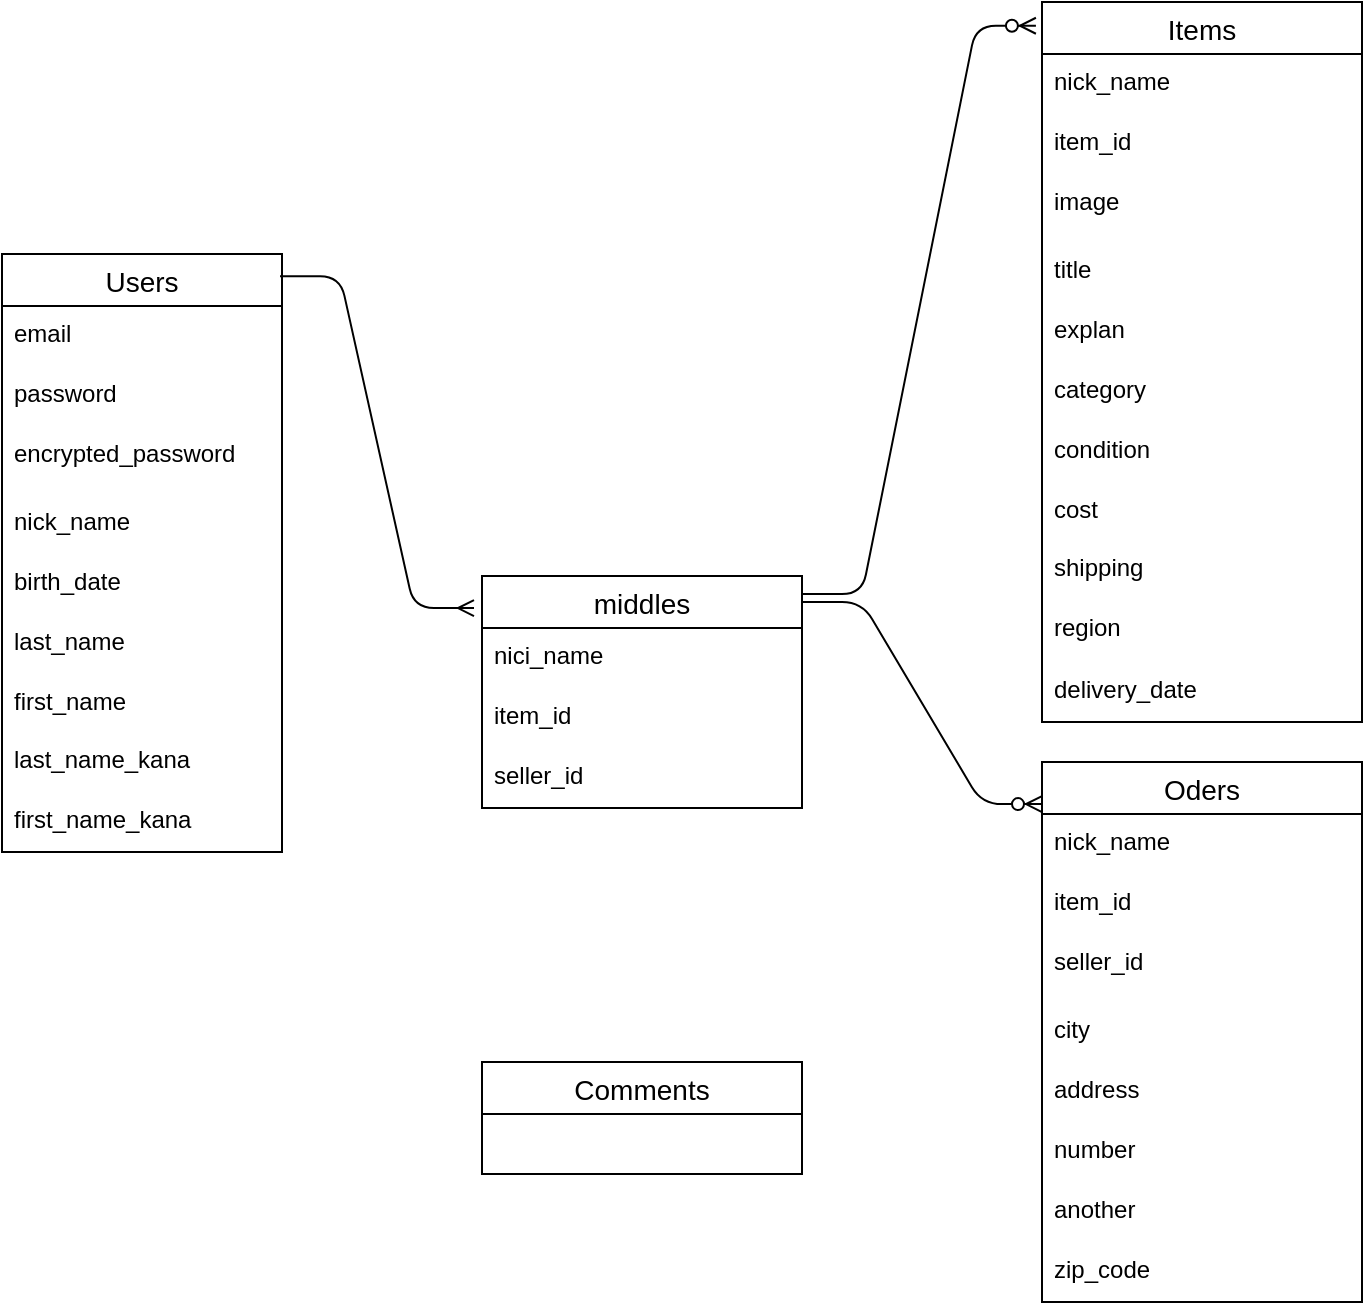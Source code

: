 <mxfile>
    <diagram id="bWmEAT--kUwysrh6WXvS" name="ページ1">
        <mxGraphModel dx="1112" dy="765" grid="1" gridSize="10" guides="1" tooltips="1" connect="1" arrows="1" fold="1" page="1" pageScale="1" pageWidth="827" pageHeight="1169" math="0" shadow="0">
            <root>
                <mxCell id="0"/>
                <mxCell id="1" parent="0"/>
                <mxCell id="19" value="Users" style="swimlane;fontStyle=0;childLayout=stackLayout;horizontal=1;startSize=26;horizontalStack=0;resizeParent=1;resizeParentMax=0;resizeLast=0;collapsible=1;marginBottom=0;align=center;fontSize=14;" vertex="1" parent="1">
                    <mxGeometry x="30" y="196" width="140" height="299" as="geometry"/>
                </mxCell>
                <mxCell id="20" value="email" style="text;strokeColor=none;fillColor=none;spacingLeft=4;spacingRight=4;overflow=hidden;rotatable=0;points=[[0,0.5],[1,0.5]];portConstraint=eastwest;fontSize=12;" vertex="1" parent="19">
                    <mxGeometry y="26" width="140" height="30" as="geometry"/>
                </mxCell>
                <mxCell id="23" value="password" style="text;strokeColor=none;fillColor=none;spacingLeft=4;spacingRight=4;overflow=hidden;rotatable=0;points=[[0,0.5],[1,0.5]];portConstraint=eastwest;fontSize=12;" vertex="1" parent="19">
                    <mxGeometry y="56" width="140" height="30" as="geometry"/>
                </mxCell>
                <mxCell id="22" value="encrypted_password" style="text;strokeColor=none;fillColor=none;spacingLeft=4;spacingRight=4;overflow=hidden;rotatable=0;points=[[0,0.5],[1,0.5]];portConstraint=eastwest;fontSize=12;" vertex="1" parent="19">
                    <mxGeometry y="86" width="140" height="34" as="geometry"/>
                </mxCell>
                <mxCell id="37" value="nick_name" style="text;strokeColor=none;fillColor=none;spacingLeft=4;spacingRight=4;overflow=hidden;rotatable=0;points=[[0,0.5],[1,0.5]];portConstraint=eastwest;fontSize=12;" vertex="1" parent="19">
                    <mxGeometry y="120" width="140" height="30" as="geometry"/>
                </mxCell>
                <mxCell id="35" value="birth_date" style="text;strokeColor=none;fillColor=none;spacingLeft=4;spacingRight=4;overflow=hidden;rotatable=0;points=[[0,0.5],[1,0.5]];portConstraint=eastwest;fontSize=12;" vertex="1" parent="19">
                    <mxGeometry y="150" width="140" height="30" as="geometry"/>
                </mxCell>
                <mxCell id="34" value="last_name" style="text;strokeColor=none;fillColor=none;spacingLeft=4;spacingRight=4;overflow=hidden;rotatable=0;points=[[0,0.5],[1,0.5]];portConstraint=eastwest;fontSize=12;" vertex="1" parent="19">
                    <mxGeometry y="180" width="140" height="30" as="geometry"/>
                </mxCell>
                <mxCell id="31" value="first_name" style="text;strokeColor=none;fillColor=none;spacingLeft=4;spacingRight=4;overflow=hidden;rotatable=0;points=[[0,0.5],[1,0.5]];portConstraint=eastwest;fontSize=12;" vertex="1" parent="19">
                    <mxGeometry y="210" width="140" height="29" as="geometry"/>
                </mxCell>
                <mxCell id="33" value="last_name_kana" style="text;strokeColor=none;fillColor=none;spacingLeft=4;spacingRight=4;overflow=hidden;rotatable=0;points=[[0,0.5],[1,0.5]];portConstraint=eastwest;fontSize=12;" vertex="1" parent="19">
                    <mxGeometry y="239" width="140" height="30" as="geometry"/>
                </mxCell>
                <mxCell id="64" value="first_name_kana" style="text;strokeColor=none;fillColor=none;spacingLeft=4;spacingRight=4;overflow=hidden;rotatable=0;points=[[0,0.5],[1,0.5]];portConstraint=eastwest;fontSize=12;" vertex="1" parent="19">
                    <mxGeometry y="269" width="140" height="30" as="geometry"/>
                </mxCell>
                <mxCell id="38" value="middles" style="swimlane;fontStyle=0;childLayout=stackLayout;horizontal=1;startSize=26;horizontalStack=0;resizeParent=1;resizeParentMax=0;resizeLast=0;collapsible=1;marginBottom=0;align=center;fontSize=14;" vertex="1" parent="1">
                    <mxGeometry x="270" y="357" width="160" height="116" as="geometry"/>
                </mxCell>
                <mxCell id="39" value="nici_name" style="text;strokeColor=none;fillColor=none;spacingLeft=4;spacingRight=4;overflow=hidden;rotatable=0;points=[[0,0.5],[1,0.5]];portConstraint=eastwest;fontSize=12;" vertex="1" parent="38">
                    <mxGeometry y="26" width="160" height="30" as="geometry"/>
                </mxCell>
                <mxCell id="40" value="item_id" style="text;strokeColor=none;fillColor=none;spacingLeft=4;spacingRight=4;overflow=hidden;rotatable=0;points=[[0,0.5],[1,0.5]];portConstraint=eastwest;fontSize=12;" vertex="1" parent="38">
                    <mxGeometry y="56" width="160" height="30" as="geometry"/>
                </mxCell>
                <mxCell id="41" value="seller_id" style="text;strokeColor=none;fillColor=none;spacingLeft=4;spacingRight=4;overflow=hidden;rotatable=0;points=[[0,0.5],[1,0.5]];portConstraint=eastwest;fontSize=12;" vertex="1" parent="38">
                    <mxGeometry y="86" width="160" height="30" as="geometry"/>
                </mxCell>
                <mxCell id="42" value="" style="edgeStyle=entityRelationEdgeStyle;fontSize=12;html=1;endArrow=ERmany;exitX=0.993;exitY=0.037;exitDx=0;exitDy=0;entryX=-0.025;entryY=0.138;entryDx=0;entryDy=0;entryPerimeter=0;exitPerimeter=0;" edge="1" parent="1" source="19" target="38">
                    <mxGeometry width="100" height="100" relative="1" as="geometry">
                        <mxPoint x="370" y="490" as="sourcePoint"/>
                        <mxPoint x="470" y="390" as="targetPoint"/>
                    </mxGeometry>
                </mxCell>
                <mxCell id="43" value="Items" style="swimlane;fontStyle=0;childLayout=stackLayout;horizontal=1;startSize=26;horizontalStack=0;resizeParent=1;resizeParentMax=0;resizeLast=0;collapsible=1;marginBottom=0;align=center;fontSize=14;" vertex="1" parent="1">
                    <mxGeometry x="550" y="70" width="160" height="360" as="geometry"/>
                </mxCell>
                <mxCell id="44" value="nick_name" style="text;strokeColor=none;fillColor=none;spacingLeft=4;spacingRight=4;overflow=hidden;rotatable=0;points=[[0,0.5],[1,0.5]];portConstraint=eastwest;fontSize=12;" vertex="1" parent="43">
                    <mxGeometry y="26" width="160" height="30" as="geometry"/>
                </mxCell>
                <mxCell id="45" value="item_id" style="text;strokeColor=none;fillColor=none;spacingLeft=4;spacingRight=4;overflow=hidden;rotatable=0;points=[[0,0.5],[1,0.5]];portConstraint=eastwest;fontSize=12;" vertex="1" parent="43">
                    <mxGeometry y="56" width="160" height="30" as="geometry"/>
                </mxCell>
                <mxCell id="46" value="image" style="text;strokeColor=none;fillColor=none;spacingLeft=4;spacingRight=4;overflow=hidden;rotatable=0;points=[[0,0.5],[1,0.5]];portConstraint=eastwest;fontSize=12;" vertex="1" parent="43">
                    <mxGeometry y="86" width="160" height="34" as="geometry"/>
                </mxCell>
                <mxCell id="47" value="title&#10;" style="text;strokeColor=none;fillColor=none;spacingLeft=4;spacingRight=4;overflow=hidden;rotatable=0;points=[[0,0.5],[1,0.5]];portConstraint=eastwest;fontSize=12;" vertex="1" parent="43">
                    <mxGeometry y="120" width="160" height="30" as="geometry"/>
                </mxCell>
                <mxCell id="50" value="explan" style="text;strokeColor=none;fillColor=none;spacingLeft=4;spacingRight=4;overflow=hidden;rotatable=0;points=[[0,0.5],[1,0.5]];portConstraint=eastwest;fontSize=12;" vertex="1" parent="43">
                    <mxGeometry y="150" width="160" height="30" as="geometry"/>
                </mxCell>
                <mxCell id="49" value="category" style="text;strokeColor=none;fillColor=none;spacingLeft=4;spacingRight=4;overflow=hidden;rotatable=0;points=[[0,0.5],[1,0.5]];portConstraint=eastwest;fontSize=12;" vertex="1" parent="43">
                    <mxGeometry y="180" width="160" height="30" as="geometry"/>
                </mxCell>
                <mxCell id="48" value="condition" style="text;strokeColor=none;fillColor=none;spacingLeft=4;spacingRight=4;overflow=hidden;rotatable=0;points=[[0,0.5],[1,0.5]];portConstraint=eastwest;fontSize=12;" vertex="1" parent="43">
                    <mxGeometry y="210" width="160" height="30" as="geometry"/>
                </mxCell>
                <mxCell id="58" value="cost" style="text;strokeColor=none;fillColor=none;spacingLeft=4;spacingRight=4;overflow=hidden;rotatable=0;points=[[0,0.5],[1,0.5]];portConstraint=eastwest;fontSize=12;" vertex="1" parent="43">
                    <mxGeometry y="240" width="160" height="29" as="geometry"/>
                </mxCell>
                <mxCell id="59" value="shipping" style="text;strokeColor=none;fillColor=none;spacingLeft=4;spacingRight=4;overflow=hidden;rotatable=0;points=[[0,0.5],[1,0.5]];portConstraint=eastwest;fontSize=12;" vertex="1" parent="43">
                    <mxGeometry y="269" width="160" height="30" as="geometry"/>
                </mxCell>
                <mxCell id="60" value="region" style="text;strokeColor=none;fillColor=none;spacingLeft=4;spacingRight=4;overflow=hidden;rotatable=0;points=[[0,0.5],[1,0.5]];portConstraint=eastwest;fontSize=12;" vertex="1" parent="43">
                    <mxGeometry y="299" width="160" height="31" as="geometry"/>
                </mxCell>
                <mxCell id="61" value="delivery_date" style="text;strokeColor=none;fillColor=none;spacingLeft=4;spacingRight=4;overflow=hidden;rotatable=0;points=[[0,0.5],[1,0.5]];portConstraint=eastwest;fontSize=12;" vertex="1" parent="43">
                    <mxGeometry y="330" width="160" height="30" as="geometry"/>
                </mxCell>
                <mxCell id="51" value="Oders" style="swimlane;fontStyle=0;childLayout=stackLayout;horizontal=1;startSize=26;horizontalStack=0;resizeParent=1;resizeParentMax=0;resizeLast=0;collapsible=1;marginBottom=0;align=center;fontSize=14;" vertex="1" parent="1">
                    <mxGeometry x="550" y="450" width="160" height="270" as="geometry"/>
                </mxCell>
                <mxCell id="52" value="nick_name" style="text;strokeColor=none;fillColor=none;spacingLeft=4;spacingRight=4;overflow=hidden;rotatable=0;points=[[0,0.5],[1,0.5]];portConstraint=eastwest;fontSize=12;" vertex="1" parent="51">
                    <mxGeometry y="26" width="160" height="30" as="geometry"/>
                </mxCell>
                <mxCell id="53" value="item_id" style="text;strokeColor=none;fillColor=none;spacingLeft=4;spacingRight=4;overflow=hidden;rotatable=0;points=[[0,0.5],[1,0.5]];portConstraint=eastwest;fontSize=12;" vertex="1" parent="51">
                    <mxGeometry y="56" width="160" height="30" as="geometry"/>
                </mxCell>
                <mxCell id="54" value="seller_id" style="text;strokeColor=none;fillColor=none;spacingLeft=4;spacingRight=4;overflow=hidden;rotatable=0;points=[[0,0.5],[1,0.5]];portConstraint=eastwest;fontSize=12;" vertex="1" parent="51">
                    <mxGeometry y="86" width="160" height="34" as="geometry"/>
                </mxCell>
                <mxCell id="71" value="city" style="text;strokeColor=none;fillColor=none;spacingLeft=4;spacingRight=4;overflow=hidden;rotatable=0;points=[[0,0.5],[1,0.5]];portConstraint=eastwest;fontSize=12;" vertex="1" parent="51">
                    <mxGeometry y="120" width="160" height="30" as="geometry"/>
                </mxCell>
                <mxCell id="72" value="address" style="text;strokeColor=none;fillColor=none;spacingLeft=4;spacingRight=4;overflow=hidden;rotatable=0;points=[[0,0.5],[1,0.5]];portConstraint=eastwest;fontSize=12;" vertex="1" parent="51">
                    <mxGeometry y="150" width="160" height="30" as="geometry"/>
                </mxCell>
                <mxCell id="70" value="number" style="text;strokeColor=none;fillColor=none;spacingLeft=4;spacingRight=4;overflow=hidden;rotatable=0;points=[[0,0.5],[1,0.5]];portConstraint=eastwest;fontSize=12;" vertex="1" parent="51">
                    <mxGeometry y="180" width="160" height="30" as="geometry"/>
                </mxCell>
                <mxCell id="73" value="another" style="text;strokeColor=none;fillColor=none;spacingLeft=4;spacingRight=4;overflow=hidden;rotatable=0;points=[[0,0.5],[1,0.5]];portConstraint=eastwest;fontSize=12;" vertex="1" parent="51">
                    <mxGeometry y="210" width="160" height="30" as="geometry"/>
                </mxCell>
                <mxCell id="74" value="zip_code" style="text;strokeColor=none;fillColor=none;spacingLeft=4;spacingRight=4;overflow=hidden;rotatable=0;points=[[0,0.5],[1,0.5]];portConstraint=eastwest;fontSize=12;" vertex="1" parent="51">
                    <mxGeometry y="240" width="160" height="30" as="geometry"/>
                </mxCell>
                <mxCell id="55" value="" style="edgeStyle=entityRelationEdgeStyle;fontSize=12;html=1;endArrow=ERzeroToMany;endFill=1;entryX=0;entryY=0.078;entryDx=0;entryDy=0;entryPerimeter=0;" edge="1" parent="1" target="51">
                    <mxGeometry width="100" height="100" relative="1" as="geometry">
                        <mxPoint x="430" y="370" as="sourcePoint"/>
                        <mxPoint x="530" y="270" as="targetPoint"/>
                    </mxGeometry>
                </mxCell>
                <mxCell id="57" value="" style="edgeStyle=entityRelationEdgeStyle;fontSize=12;html=1;endArrow=ERzeroToMany;endFill=1;exitX=1;exitY=0.078;exitDx=0;exitDy=0;exitPerimeter=0;entryX=-0.019;entryY=0.033;entryDx=0;entryDy=0;entryPerimeter=0;" edge="1" parent="1" source="38" target="43">
                    <mxGeometry width="100" height="100" relative="1" as="geometry">
                        <mxPoint x="450" y="340" as="sourcePoint"/>
                        <mxPoint x="550" y="240" as="targetPoint"/>
                    </mxGeometry>
                </mxCell>
                <mxCell id="65" value="Comments" style="swimlane;fontStyle=0;childLayout=stackLayout;horizontal=1;startSize=26;horizontalStack=0;resizeParent=1;resizeParentMax=0;resizeLast=0;collapsible=1;marginBottom=0;align=center;fontSize=14;" vertex="1" parent="1">
                    <mxGeometry x="270" y="600" width="160" height="56" as="geometry"/>
                </mxCell>
            </root>
        </mxGraphModel>
    </diagram>
</mxfile>